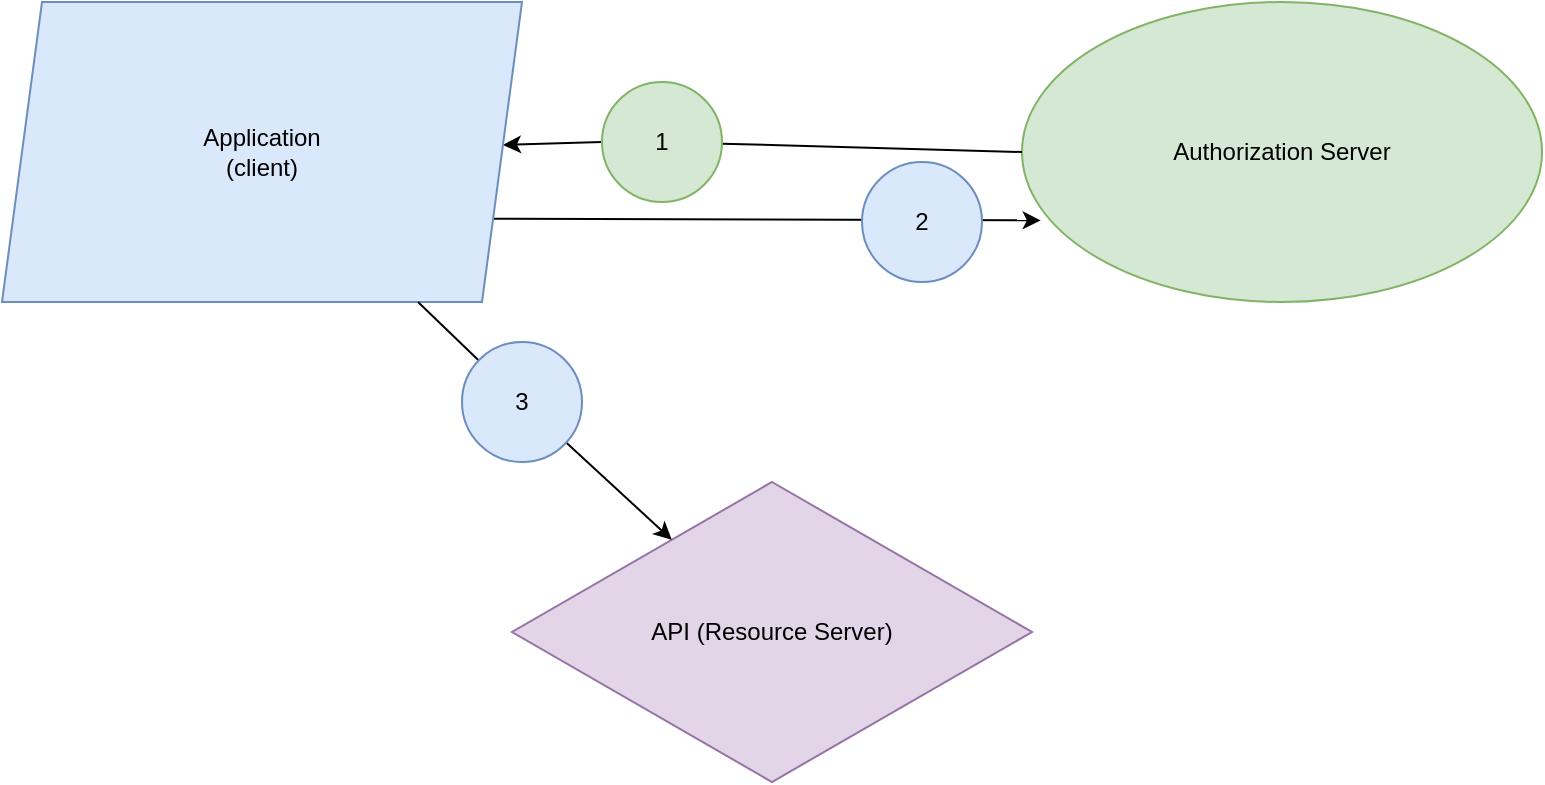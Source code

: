 <mxfile>
    <diagram id="uY7ZFR6Bbq0jPQeGVO8M" name="Page-1">
        <mxGraphModel dx="853" dy="791" grid="1" gridSize="10" guides="1" tooltips="1" connect="1" arrows="1" fold="1" page="1" pageScale="1" pageWidth="850" pageHeight="1100" math="0" shadow="0">
            <root>
                <mxCell id="0"/>
                <mxCell id="1" parent="0"/>
                <mxCell id="9" style="edgeStyle=none;html=1;exitX=0;exitY=0.5;exitDx=0;exitDy=0;startArrow=none;" edge="1" parent="1" source="11" target="6">
                    <mxGeometry relative="1" as="geometry"/>
                </mxCell>
                <mxCell id="4" value="Authorization Server" style="ellipse;whiteSpace=wrap;html=1;fillColor=#d5e8d4;strokeColor=#82b366;" vertex="1" parent="1">
                    <mxGeometry x="550" y="330" width="260" height="150" as="geometry"/>
                </mxCell>
                <mxCell id="5" value="API (Resource Server)" style="rhombus;whiteSpace=wrap;html=1;fillColor=#e1d5e7;strokeColor=#9673a6;" vertex="1" parent="1">
                    <mxGeometry x="295" y="570" width="260" height="150" as="geometry"/>
                </mxCell>
                <mxCell id="7" style="edgeStyle=none;html=1;startArrow=none;" edge="1" parent="1" source="13" target="5">
                    <mxGeometry relative="1" as="geometry">
                        <mxPoint x="170" y="680" as="targetPoint"/>
                    </mxGeometry>
                </mxCell>
                <mxCell id="8" style="edgeStyle=none;html=1;exitX=1;exitY=0.75;exitDx=0;exitDy=0;entryX=0.036;entryY=0.728;entryDx=0;entryDy=0;entryPerimeter=0;" edge="1" parent="1" source="6" target="4">
                    <mxGeometry relative="1" as="geometry"/>
                </mxCell>
                <mxCell id="6" value="Application&lt;br&gt;(client)" style="shape=parallelogram;perimeter=parallelogramPerimeter;whiteSpace=wrap;html=1;fixedSize=1;fillColor=#dae8fc;strokeColor=#6c8ebf;" vertex="1" parent="1">
                    <mxGeometry x="40" y="330" width="260" height="150" as="geometry"/>
                </mxCell>
                <mxCell id="10" value="2" style="ellipse;whiteSpace=wrap;html=1;aspect=fixed;fillColor=#dae8fc;strokeColor=#6c8ebf;" vertex="1" parent="1">
                    <mxGeometry x="470" y="410" width="60" height="60" as="geometry"/>
                </mxCell>
                <mxCell id="12" value="" style="edgeStyle=none;html=1;exitX=0;exitY=0.5;exitDx=0;exitDy=0;endArrow=none;" edge="1" parent="1" source="4" target="11">
                    <mxGeometry relative="1" as="geometry">
                        <mxPoint x="550" y="405" as="sourcePoint"/>
                        <mxPoint x="290" y="405" as="targetPoint"/>
                    </mxGeometry>
                </mxCell>
                <mxCell id="11" value="1" style="ellipse;whiteSpace=wrap;html=1;aspect=fixed;fillColor=#d5e8d4;strokeColor=#82b366;" vertex="1" parent="1">
                    <mxGeometry x="340" y="370" width="60" height="60" as="geometry"/>
                </mxCell>
                <mxCell id="14" value="" style="edgeStyle=none;html=1;endArrow=none;" edge="1" parent="1" source="6" target="13">
                    <mxGeometry relative="1" as="geometry">
                        <mxPoint x="375.596" y="598.502" as="targetPoint"/>
                        <mxPoint x="249.688" y="480" as="sourcePoint"/>
                    </mxGeometry>
                </mxCell>
                <mxCell id="13" value="3" style="ellipse;whiteSpace=wrap;html=1;aspect=fixed;fillColor=#dae8fc;strokeColor=#6c8ebf;" vertex="1" parent="1">
                    <mxGeometry x="270" y="500" width="60" height="60" as="geometry"/>
                </mxCell>
            </root>
        </mxGraphModel>
    </diagram>
</mxfile>